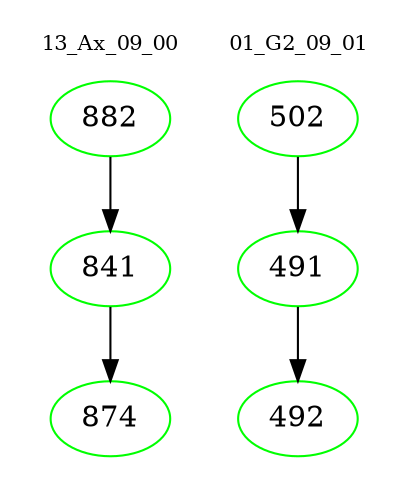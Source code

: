 digraph{
subgraph cluster_0 {
color = white
label = "13_Ax_09_00";
fontsize=10;
T0_882 [label="882", color="green"]
T0_882 -> T0_841 [color="black"]
T0_841 [label="841", color="green"]
T0_841 -> T0_874 [color="black"]
T0_874 [label="874", color="green"]
}
subgraph cluster_1 {
color = white
label = "01_G2_09_01";
fontsize=10;
T1_502 [label="502", color="green"]
T1_502 -> T1_491 [color="black"]
T1_491 [label="491", color="green"]
T1_491 -> T1_492 [color="black"]
T1_492 [label="492", color="green"]
}
}
